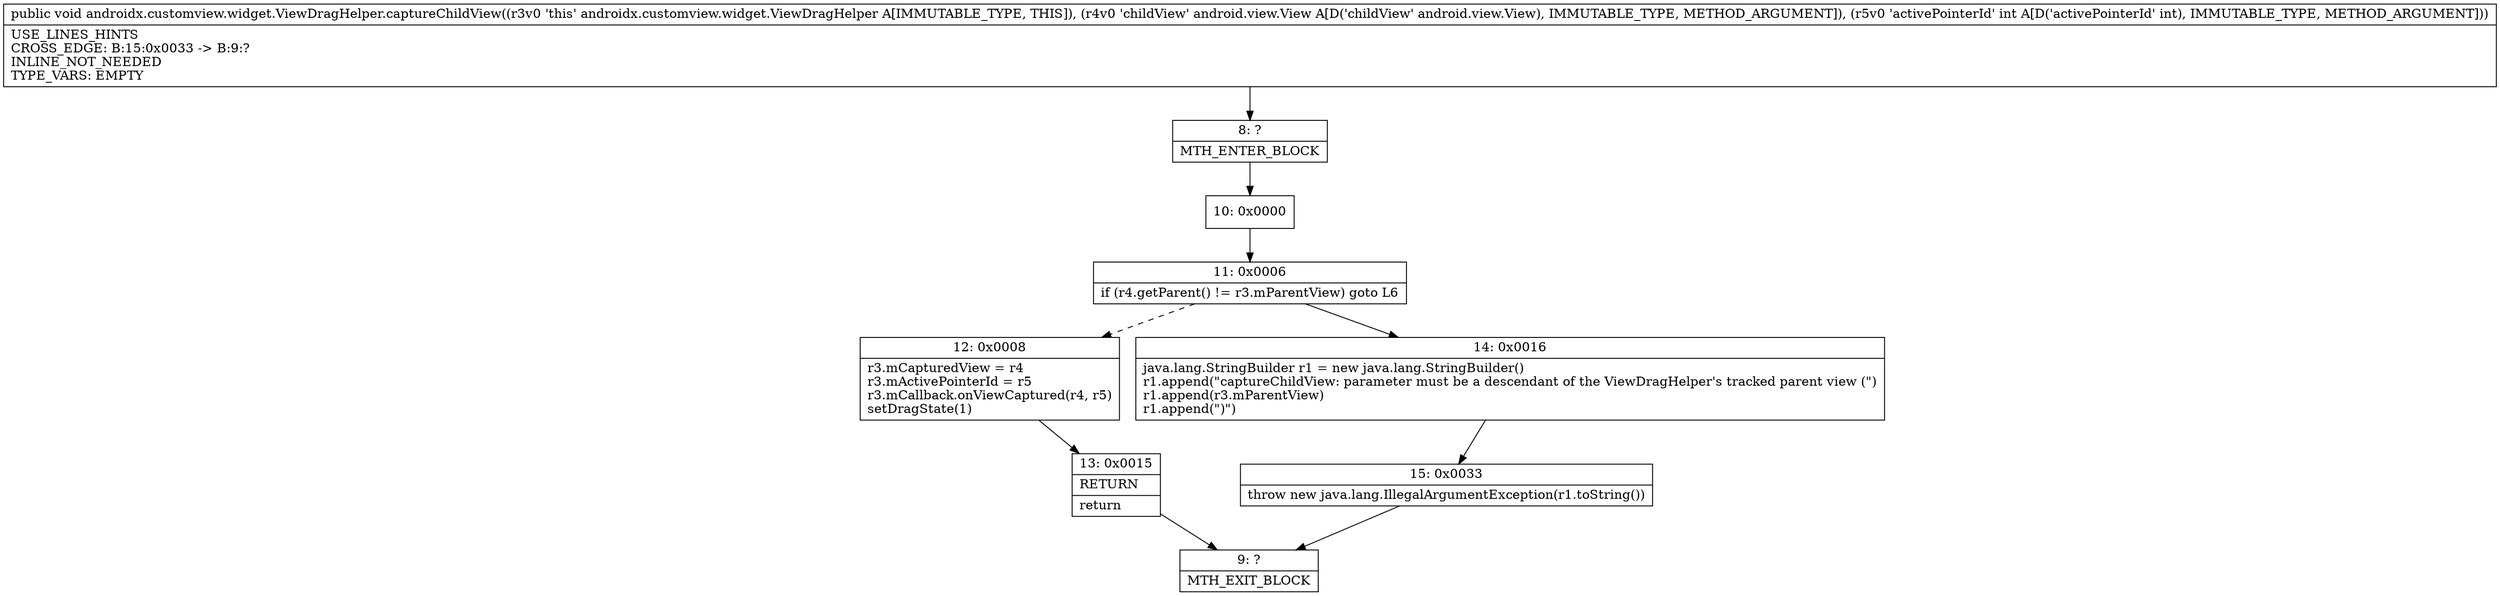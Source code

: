 digraph "CFG forandroidx.customview.widget.ViewDragHelper.captureChildView(Landroid\/view\/View;I)V" {
Node_8 [shape=record,label="{8\:\ ?|MTH_ENTER_BLOCK\l}"];
Node_10 [shape=record,label="{10\:\ 0x0000}"];
Node_11 [shape=record,label="{11\:\ 0x0006|if (r4.getParent() != r3.mParentView) goto L6\l}"];
Node_12 [shape=record,label="{12\:\ 0x0008|r3.mCapturedView = r4\lr3.mActivePointerId = r5\lr3.mCallback.onViewCaptured(r4, r5)\lsetDragState(1)\l}"];
Node_13 [shape=record,label="{13\:\ 0x0015|RETURN\l|return\l}"];
Node_9 [shape=record,label="{9\:\ ?|MTH_EXIT_BLOCK\l}"];
Node_14 [shape=record,label="{14\:\ 0x0016|java.lang.StringBuilder r1 = new java.lang.StringBuilder()\lr1.append(\"captureChildView: parameter must be a descendant of the ViewDragHelper's tracked parent view (\")\lr1.append(r3.mParentView)\lr1.append(\")\")\l}"];
Node_15 [shape=record,label="{15\:\ 0x0033|throw new java.lang.IllegalArgumentException(r1.toString())\l}"];
MethodNode[shape=record,label="{public void androidx.customview.widget.ViewDragHelper.captureChildView((r3v0 'this' androidx.customview.widget.ViewDragHelper A[IMMUTABLE_TYPE, THIS]), (r4v0 'childView' android.view.View A[D('childView' android.view.View), IMMUTABLE_TYPE, METHOD_ARGUMENT]), (r5v0 'activePointerId' int A[D('activePointerId' int), IMMUTABLE_TYPE, METHOD_ARGUMENT]))  | USE_LINES_HINTS\lCROSS_EDGE: B:15:0x0033 \-\> B:9:?\lINLINE_NOT_NEEDED\lTYPE_VARS: EMPTY\l}"];
MethodNode -> Node_8;Node_8 -> Node_10;
Node_10 -> Node_11;
Node_11 -> Node_12[style=dashed];
Node_11 -> Node_14;
Node_12 -> Node_13;
Node_13 -> Node_9;
Node_14 -> Node_15;
Node_15 -> Node_9;
}

